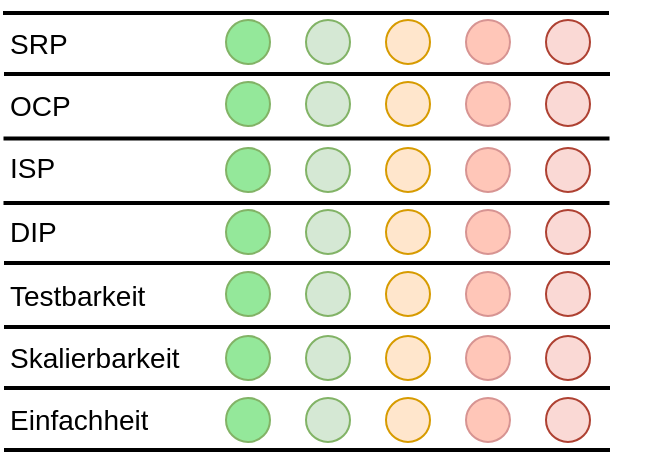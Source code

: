 <mxfile version="15.4.0" type="device"><diagram id="z1pLs8sJM88CfJQa4Bx2" name="Page-1"><mxGraphModel dx="666" dy="688" grid="1" gridSize="10" guides="1" tooltips="1" connect="1" arrows="1" fold="1" page="1" pageScale="1" pageWidth="1169" pageHeight="827" math="0" shadow="0"><root><mxCell id="0"/><mxCell id="1" parent="0"/><mxCell id="KfSQvHBZy1Jdddclp56z-10" value="" style="shape=table;startSize=0;container=1;collapsible=0;childLayout=tableLayout;fontStyle=1;align=center;pointerEvents=1;fontSize=18;fillColor=none;strokeColor=none;" parent="1" vertex="1"><mxGeometry x="350" y="90" width="320" height="220" as="geometry"/></mxCell><mxCell id="KfSQvHBZy1Jdddclp56z-27" style="shape=partialRectangle;html=1;whiteSpace=wrap;collapsible=0;dropTarget=0;pointerEvents=0;fillColor=none;top=0;left=0;bottom=0;right=0;points=[[0,0.5],[1,0.5]];portConstraint=eastwest;fontSize=22;strokeColor=none;" parent="KfSQvHBZy1Jdddclp56z-10" vertex="1"><mxGeometry width="320" height="32" as="geometry"/></mxCell><mxCell id="KfSQvHBZy1Jdddclp56z-28" value="SRP" style="shape=partialRectangle;html=1;whiteSpace=wrap;connectable=0;fillColor=none;top=0;left=0;bottom=0;right=0;overflow=hidden;pointerEvents=1;fontSize=14;align=left;" parent="KfSQvHBZy1Jdddclp56z-27" vertex="1"><mxGeometry width="100" height="32" as="geometry"><mxRectangle width="100" height="32" as="alternateBounds"/></mxGeometry></mxCell><mxCell id="KfSQvHBZy1Jdddclp56z-29" style="shape=partialRectangle;html=1;whiteSpace=wrap;connectable=0;fillColor=none;top=0;left=0;bottom=0;right=0;overflow=hidden;pointerEvents=1;fontSize=22;" parent="KfSQvHBZy1Jdddclp56z-27" vertex="1"><mxGeometry x="100" width="220" height="32" as="geometry"><mxRectangle width="220" height="32" as="alternateBounds"/></mxGeometry></mxCell><mxCell id="KfSQvHBZy1Jdddclp56z-23" style="shape=partialRectangle;html=1;whiteSpace=wrap;collapsible=0;dropTarget=0;pointerEvents=0;fillColor=none;top=0;left=0;bottom=0;right=0;points=[[0,0.5],[1,0.5]];portConstraint=eastwest;fontSize=22;strokeColor=none;" parent="KfSQvHBZy1Jdddclp56z-10" vertex="1"><mxGeometry y="32" width="320" height="30" as="geometry"/></mxCell><mxCell id="KfSQvHBZy1Jdddclp56z-24" value="OCP" style="shape=partialRectangle;html=1;whiteSpace=wrap;connectable=0;fillColor=none;top=0;left=0;bottom=0;right=0;overflow=hidden;pointerEvents=1;fontSize=14;align=left;" parent="KfSQvHBZy1Jdddclp56z-23" vertex="1"><mxGeometry width="100" height="30" as="geometry"><mxRectangle width="100" height="30" as="alternateBounds"/></mxGeometry></mxCell><mxCell id="KfSQvHBZy1Jdddclp56z-25" style="shape=partialRectangle;html=1;whiteSpace=wrap;connectable=0;fillColor=none;top=0;left=0;bottom=0;right=0;overflow=hidden;pointerEvents=1;fontSize=22;strokeColor=default;" parent="KfSQvHBZy1Jdddclp56z-23" vertex="1"><mxGeometry x="100" width="220" height="30" as="geometry"><mxRectangle width="220" height="30" as="alternateBounds"/></mxGeometry></mxCell><mxCell id="KfSQvHBZy1Jdddclp56z-11" value="" style="shape=partialRectangle;html=1;whiteSpace=wrap;collapsible=0;dropTarget=0;pointerEvents=0;fillColor=none;top=0;left=0;bottom=0;right=0;points=[[0,0.5],[1,0.5]];portConstraint=eastwest;fontSize=22;" parent="KfSQvHBZy1Jdddclp56z-10" vertex="1"><mxGeometry y="62" width="320" height="32" as="geometry"/></mxCell><mxCell id="KfSQvHBZy1Jdddclp56z-12" value="ISP" style="shape=partialRectangle;html=1;whiteSpace=wrap;connectable=0;fillColor=none;top=0;left=0;bottom=0;right=0;overflow=hidden;pointerEvents=1;fontSize=14;align=left;" parent="KfSQvHBZy1Jdddclp56z-11" vertex="1"><mxGeometry width="100" height="32" as="geometry"><mxRectangle width="100" height="32" as="alternateBounds"/></mxGeometry></mxCell><mxCell id="KfSQvHBZy1Jdddclp56z-13" value="" style="shape=partialRectangle;html=1;whiteSpace=wrap;connectable=0;fillColor=none;top=0;left=0;bottom=0;right=0;overflow=hidden;pointerEvents=1;fontSize=22;" parent="KfSQvHBZy1Jdddclp56z-11" vertex="1"><mxGeometry x="100" width="220" height="32" as="geometry"><mxRectangle width="220" height="32" as="alternateBounds"/></mxGeometry></mxCell><mxCell id="KfSQvHBZy1Jdddclp56z-15" value="" style="shape=partialRectangle;html=1;whiteSpace=wrap;collapsible=0;dropTarget=0;pointerEvents=0;fillColor=none;top=0;left=0;bottom=0;right=0;points=[[0,0.5],[1,0.5]];portConstraint=eastwest;fontSize=22;" parent="KfSQvHBZy1Jdddclp56z-10" vertex="1"><mxGeometry y="94" width="320" height="32" as="geometry"/></mxCell><mxCell id="KfSQvHBZy1Jdddclp56z-16" value="DIP" style="shape=partialRectangle;html=1;whiteSpace=wrap;connectable=0;fillColor=none;top=0;left=0;bottom=0;right=0;overflow=hidden;pointerEvents=1;fontSize=14;align=left;" parent="KfSQvHBZy1Jdddclp56z-15" vertex="1"><mxGeometry width="100" height="32" as="geometry"><mxRectangle width="100" height="32" as="alternateBounds"/></mxGeometry></mxCell><mxCell id="KfSQvHBZy1Jdddclp56z-17" value="" style="shape=partialRectangle;html=1;whiteSpace=wrap;connectable=0;fillColor=none;top=0;left=0;bottom=0;right=0;overflow=hidden;pointerEvents=1;fontSize=22;" parent="KfSQvHBZy1Jdddclp56z-15" vertex="1"><mxGeometry x="100" width="220" height="32" as="geometry"><mxRectangle width="220" height="32" as="alternateBounds"/></mxGeometry></mxCell><mxCell id="KfSQvHBZy1Jdddclp56z-19" value="" style="shape=partialRectangle;html=1;whiteSpace=wrap;collapsible=0;dropTarget=0;pointerEvents=0;fillColor=none;top=0;left=0;bottom=0;right=0;points=[[0,0.5],[1,0.5]];portConstraint=eastwest;fontSize=22;" parent="KfSQvHBZy1Jdddclp56z-10" vertex="1"><mxGeometry y="126" width="320" height="32" as="geometry"/></mxCell><mxCell id="KfSQvHBZy1Jdddclp56z-20" value="Testbarkeit" style="shape=partialRectangle;html=1;whiteSpace=wrap;connectable=0;fillColor=none;top=0;left=0;bottom=0;right=0;overflow=hidden;pointerEvents=1;fontSize=14;align=left;strokeColor=none;" parent="KfSQvHBZy1Jdddclp56z-19" vertex="1"><mxGeometry width="100" height="32" as="geometry"><mxRectangle width="100" height="32" as="alternateBounds"/></mxGeometry></mxCell><mxCell id="KfSQvHBZy1Jdddclp56z-21" value="" style="shape=partialRectangle;html=1;whiteSpace=wrap;connectable=0;fillColor=none;top=0;left=0;bottom=0;right=0;overflow=hidden;pointerEvents=1;fontSize=22;" parent="KfSQvHBZy1Jdddclp56z-19" vertex="1"><mxGeometry x="100" width="220" height="32" as="geometry"><mxRectangle width="220" height="32" as="alternateBounds"/></mxGeometry></mxCell><mxCell id="KfSQvHBZy1Jdddclp56z-31" style="shape=partialRectangle;html=1;whiteSpace=wrap;collapsible=0;dropTarget=0;pointerEvents=0;fillColor=none;top=0;left=0;bottom=0;right=0;points=[[0,0.5],[1,0.5]];portConstraint=eastwest;fontSize=22;" parent="KfSQvHBZy1Jdddclp56z-10" vertex="1"><mxGeometry y="158" width="320" height="30" as="geometry"/></mxCell><mxCell id="KfSQvHBZy1Jdddclp56z-32" value="Skalierbarkeit" style="shape=partialRectangle;html=1;whiteSpace=wrap;connectable=0;fillColor=none;top=0;left=0;bottom=0;right=0;overflow=hidden;pointerEvents=1;fontSize=14;align=left;" parent="KfSQvHBZy1Jdddclp56z-31" vertex="1"><mxGeometry width="100" height="30" as="geometry"><mxRectangle width="100" height="30" as="alternateBounds"/></mxGeometry></mxCell><mxCell id="KfSQvHBZy1Jdddclp56z-33" value="" style="shape=partialRectangle;html=1;whiteSpace=wrap;connectable=0;fillColor=none;top=0;left=0;bottom=0;right=0;overflow=hidden;pointerEvents=1;fontSize=22;" parent="KfSQvHBZy1Jdddclp56z-31" vertex="1"><mxGeometry x="100" width="220" height="30" as="geometry"><mxRectangle width="220" height="30" as="alternateBounds"/></mxGeometry></mxCell><mxCell id="KfSQvHBZy1Jdddclp56z-35" style="shape=partialRectangle;html=1;whiteSpace=wrap;collapsible=0;dropTarget=0;pointerEvents=0;fillColor=none;top=0;left=0;bottom=0;right=0;points=[[0,0.5],[1,0.5]];portConstraint=eastwest;fontSize=22;" parent="KfSQvHBZy1Jdddclp56z-10" vertex="1"><mxGeometry y="188" width="320" height="32" as="geometry"/></mxCell><mxCell id="KfSQvHBZy1Jdddclp56z-36" value="Einfachheit" style="shape=partialRectangle;html=1;whiteSpace=wrap;connectable=0;fillColor=none;top=0;left=0;bottom=0;right=0;overflow=hidden;pointerEvents=1;fontSize=14;align=left;" parent="KfSQvHBZy1Jdddclp56z-35" vertex="1"><mxGeometry width="100" height="32" as="geometry"><mxRectangle width="100" height="32" as="alternateBounds"/></mxGeometry></mxCell><mxCell id="KfSQvHBZy1Jdddclp56z-37" value="" style="shape=partialRectangle;html=1;whiteSpace=wrap;connectable=0;fillColor=none;top=0;left=0;bottom=0;right=0;overflow=hidden;pointerEvents=1;fontSize=22;" parent="KfSQvHBZy1Jdddclp56z-35" vertex="1"><mxGeometry x="100" width="220" height="32" as="geometry"><mxRectangle width="220" height="32" as="alternateBounds"/></mxGeometry></mxCell><mxCell id="KfSQvHBZy1Jdddclp56z-46" value="" style="ellipse;whiteSpace=wrap;html=1;aspect=fixed;fontSize=22;align=left;fillColor=#ffe6cc;strokeColor=#D79B00;" parent="1" vertex="1"><mxGeometry x="540" y="94" width="22" height="22" as="geometry"/></mxCell><mxCell id="KfSQvHBZy1Jdddclp56z-73" value="" style="ellipse;whiteSpace=wrap;html=1;aspect=fixed;fontSize=22;align=left;fillColor=#fad9d5;strokeColor=#ae4132;" parent="1" vertex="1"><mxGeometry x="620" y="94" width="22" height="22" as="geometry"/></mxCell><mxCell id="qqmLnQjEMz5QAXoTro43-1" value="" style="ellipse;whiteSpace=wrap;html=1;aspect=fixed;fontSize=22;align=left;fillColor=#d5e8d4;strokeColor=#82b366;" parent="1" vertex="1"><mxGeometry x="500" y="94" width="22" height="22" as="geometry"/></mxCell><mxCell id="Oo2BFlZ4j8P9Ha4qeskb-5" value="" style="ellipse;whiteSpace=wrap;html=1;aspect=fixed;fontSize=22;align=left;fillColor=#FFC6B8;strokeColor=#D79492;" parent="1" vertex="1"><mxGeometry x="580" y="94" width="22" height="22" as="geometry"/></mxCell><mxCell id="Oo2BFlZ4j8P9Ha4qeskb-14" value="" style="ellipse;whiteSpace=wrap;html=1;aspect=fixed;fontSize=22;align=left;fillColor=#94E89A;strokeColor=#82b366;" parent="1" vertex="1"><mxGeometry x="460" y="94" width="22" height="22" as="geometry"/></mxCell><mxCell id="eXJmdoFjvovPzLHeZY15-1" value="" style="ellipse;whiteSpace=wrap;html=1;aspect=fixed;fontSize=22;align=left;fillColor=#ffe6cc;strokeColor=#D79B00;" vertex="1" parent="1"><mxGeometry x="540" y="125" width="22" height="22" as="geometry"/></mxCell><mxCell id="eXJmdoFjvovPzLHeZY15-2" value="" style="ellipse;whiteSpace=wrap;html=1;aspect=fixed;fontSize=22;align=left;fillColor=#fad9d5;strokeColor=#ae4132;" vertex="1" parent="1"><mxGeometry x="620" y="125" width="22" height="22" as="geometry"/></mxCell><mxCell id="eXJmdoFjvovPzLHeZY15-3" value="" style="ellipse;whiteSpace=wrap;html=1;aspect=fixed;fontSize=22;align=left;fillColor=#d5e8d4;strokeColor=#82b366;" vertex="1" parent="1"><mxGeometry x="500" y="125" width="22" height="22" as="geometry"/></mxCell><mxCell id="eXJmdoFjvovPzLHeZY15-4" value="" style="ellipse;whiteSpace=wrap;html=1;aspect=fixed;fontSize=22;align=left;fillColor=#FFC6B8;strokeColor=#D79492;" vertex="1" parent="1"><mxGeometry x="580" y="125" width="22" height="22" as="geometry"/></mxCell><mxCell id="eXJmdoFjvovPzLHeZY15-5" value="" style="ellipse;whiteSpace=wrap;html=1;aspect=fixed;fontSize=22;align=left;fillColor=#94E89A;strokeColor=#82b366;" vertex="1" parent="1"><mxGeometry x="460" y="125" width="22" height="22" as="geometry"/></mxCell><mxCell id="eXJmdoFjvovPzLHeZY15-6" value="" style="ellipse;whiteSpace=wrap;html=1;aspect=fixed;fontSize=22;align=left;fillColor=#ffe6cc;strokeColor=#D79B00;" vertex="1" parent="1"><mxGeometry x="540" y="158" width="22" height="22" as="geometry"/></mxCell><mxCell id="eXJmdoFjvovPzLHeZY15-7" value="" style="ellipse;whiteSpace=wrap;html=1;aspect=fixed;fontSize=22;align=left;fillColor=#fad9d5;strokeColor=#ae4132;" vertex="1" parent="1"><mxGeometry x="620" y="158" width="22" height="22" as="geometry"/></mxCell><mxCell id="eXJmdoFjvovPzLHeZY15-8" value="" style="ellipse;whiteSpace=wrap;html=1;aspect=fixed;fontSize=22;align=left;fillColor=#d5e8d4;strokeColor=#82b366;" vertex="1" parent="1"><mxGeometry x="500" y="158" width="22" height="22" as="geometry"/></mxCell><mxCell id="eXJmdoFjvovPzLHeZY15-9" value="" style="ellipse;whiteSpace=wrap;html=1;aspect=fixed;fontSize=22;align=left;fillColor=#FFC6B8;strokeColor=#D79492;" vertex="1" parent="1"><mxGeometry x="580" y="158" width="22" height="22" as="geometry"/></mxCell><mxCell id="eXJmdoFjvovPzLHeZY15-10" value="" style="ellipse;whiteSpace=wrap;html=1;aspect=fixed;fontSize=22;align=left;fillColor=#94E89A;strokeColor=#82b366;" vertex="1" parent="1"><mxGeometry x="460" y="158" width="22" height="22" as="geometry"/></mxCell><mxCell id="eXJmdoFjvovPzLHeZY15-11" value="" style="ellipse;whiteSpace=wrap;html=1;aspect=fixed;fontSize=22;align=left;fillColor=#ffe6cc;strokeColor=#D79B00;" vertex="1" parent="1"><mxGeometry x="540" y="189" width="22" height="22" as="geometry"/></mxCell><mxCell id="eXJmdoFjvovPzLHeZY15-12" value="" style="ellipse;whiteSpace=wrap;html=1;aspect=fixed;fontSize=22;align=left;fillColor=#fad9d5;strokeColor=#ae4132;" vertex="1" parent="1"><mxGeometry x="620" y="189" width="22" height="22" as="geometry"/></mxCell><mxCell id="eXJmdoFjvovPzLHeZY15-13" value="" style="ellipse;whiteSpace=wrap;html=1;aspect=fixed;fontSize=22;align=left;fillColor=#d5e8d4;strokeColor=#82b366;" vertex="1" parent="1"><mxGeometry x="500" y="189" width="22" height="22" as="geometry"/></mxCell><mxCell id="eXJmdoFjvovPzLHeZY15-14" value="" style="ellipse;whiteSpace=wrap;html=1;aspect=fixed;fontSize=22;align=left;fillColor=#FFC6B8;strokeColor=#D79492;" vertex="1" parent="1"><mxGeometry x="580" y="189" width="22" height="22" as="geometry"/></mxCell><mxCell id="eXJmdoFjvovPzLHeZY15-15" value="" style="ellipse;whiteSpace=wrap;html=1;aspect=fixed;fontSize=22;align=left;fillColor=#94E89A;strokeColor=#82b366;" vertex="1" parent="1"><mxGeometry x="460" y="189" width="22" height="22" as="geometry"/></mxCell><mxCell id="eXJmdoFjvovPzLHeZY15-16" value="" style="ellipse;whiteSpace=wrap;html=1;aspect=fixed;fontSize=22;align=left;fillColor=#ffe6cc;strokeColor=#D79B00;" vertex="1" parent="1"><mxGeometry x="540" y="220" width="22" height="22" as="geometry"/></mxCell><mxCell id="eXJmdoFjvovPzLHeZY15-17" value="" style="ellipse;whiteSpace=wrap;html=1;aspect=fixed;fontSize=22;align=left;fillColor=#fad9d5;strokeColor=#ae4132;" vertex="1" parent="1"><mxGeometry x="620" y="220" width="22" height="22" as="geometry"/></mxCell><mxCell id="eXJmdoFjvovPzLHeZY15-18" value="" style="ellipse;whiteSpace=wrap;html=1;aspect=fixed;fontSize=22;align=left;fillColor=#d5e8d4;strokeColor=#82b366;" vertex="1" parent="1"><mxGeometry x="500" y="220" width="22" height="22" as="geometry"/></mxCell><mxCell id="eXJmdoFjvovPzLHeZY15-19" value="" style="ellipse;whiteSpace=wrap;html=1;aspect=fixed;fontSize=22;align=left;fillColor=#FFC6B8;strokeColor=#D79492;" vertex="1" parent="1"><mxGeometry x="580" y="220" width="22" height="22" as="geometry"/></mxCell><mxCell id="eXJmdoFjvovPzLHeZY15-20" value="" style="ellipse;whiteSpace=wrap;html=1;aspect=fixed;fontSize=22;align=left;fillColor=#94E89A;strokeColor=#82b366;" vertex="1" parent="1"><mxGeometry x="460" y="220" width="22" height="22" as="geometry"/></mxCell><mxCell id="eXJmdoFjvovPzLHeZY15-21" value="" style="ellipse;whiteSpace=wrap;html=1;aspect=fixed;fontSize=22;align=left;fillColor=#ffe6cc;strokeColor=#D79B00;" vertex="1" parent="1"><mxGeometry x="540" y="252" width="22" height="22" as="geometry"/></mxCell><mxCell id="eXJmdoFjvovPzLHeZY15-22" value="" style="ellipse;whiteSpace=wrap;html=1;aspect=fixed;fontSize=22;align=left;fillColor=#fad9d5;strokeColor=#ae4132;" vertex="1" parent="1"><mxGeometry x="620" y="252" width="22" height="22" as="geometry"/></mxCell><mxCell id="eXJmdoFjvovPzLHeZY15-23" value="" style="ellipse;whiteSpace=wrap;html=1;aspect=fixed;fontSize=22;align=left;fillColor=#d5e8d4;strokeColor=#82b366;" vertex="1" parent="1"><mxGeometry x="500" y="252" width="22" height="22" as="geometry"/></mxCell><mxCell id="eXJmdoFjvovPzLHeZY15-24" value="" style="ellipse;whiteSpace=wrap;html=1;aspect=fixed;fontSize=22;align=left;fillColor=#FFC6B8;strokeColor=#D79492;" vertex="1" parent="1"><mxGeometry x="580" y="252" width="22" height="22" as="geometry"/></mxCell><mxCell id="eXJmdoFjvovPzLHeZY15-25" value="" style="ellipse;whiteSpace=wrap;html=1;aspect=fixed;fontSize=22;align=left;fillColor=#94E89A;strokeColor=#82b366;" vertex="1" parent="1"><mxGeometry x="460" y="252" width="22" height="22" as="geometry"/></mxCell><mxCell id="eXJmdoFjvovPzLHeZY15-26" value="" style="ellipse;whiteSpace=wrap;html=1;aspect=fixed;fontSize=22;align=left;fillColor=#ffe6cc;strokeColor=#D79B00;" vertex="1" parent="1"><mxGeometry x="540" y="283" width="22" height="22" as="geometry"/></mxCell><mxCell id="eXJmdoFjvovPzLHeZY15-27" value="" style="ellipse;whiteSpace=wrap;html=1;aspect=fixed;fontSize=22;align=left;fillColor=#fad9d5;strokeColor=#ae4132;" vertex="1" parent="1"><mxGeometry x="620" y="283" width="22" height="22" as="geometry"/></mxCell><mxCell id="eXJmdoFjvovPzLHeZY15-28" value="" style="ellipse;whiteSpace=wrap;html=1;aspect=fixed;fontSize=22;align=left;fillColor=#d5e8d4;strokeColor=#82b366;" vertex="1" parent="1"><mxGeometry x="500" y="283" width="22" height="22" as="geometry"/></mxCell><mxCell id="eXJmdoFjvovPzLHeZY15-29" value="" style="ellipse;whiteSpace=wrap;html=1;aspect=fixed;fontSize=22;align=left;fillColor=#FFC6B8;strokeColor=#D79492;" vertex="1" parent="1"><mxGeometry x="580" y="283" width="22" height="22" as="geometry"/></mxCell><mxCell id="eXJmdoFjvovPzLHeZY15-30" value="" style="ellipse;whiteSpace=wrap;html=1;aspect=fixed;fontSize=22;align=left;fillColor=#94E89A;strokeColor=#82b366;" vertex="1" parent="1"><mxGeometry x="460" y="283" width="22" height="22" as="geometry"/></mxCell><mxCell id="eXJmdoFjvovPzLHeZY15-31" value="" style="line;strokeWidth=2;direction=south;html=1;rotation=90;" vertex="1" parent="1"><mxGeometry x="495.5" y="-30.5" width="10" height="303" as="geometry"/></mxCell><mxCell id="eXJmdoFjvovPzLHeZY15-32" value="" style="line;strokeWidth=2;direction=south;html=1;rotation=90;" vertex="1" parent="1"><mxGeometry x="495.25" y="1.75" width="10" height="303" as="geometry"/></mxCell><mxCell id="eXJmdoFjvovPzLHeZY15-33" value="" style="line;strokeWidth=2;direction=south;html=1;rotation=90;" vertex="1" parent="1"><mxGeometry x="495.25" y="34" width="10" height="303" as="geometry"/></mxCell><mxCell id="eXJmdoFjvovPzLHeZY15-34" value="" style="line;strokeWidth=2;direction=south;html=1;rotation=90;" vertex="1" parent="1"><mxGeometry x="495.5" y="64" width="10" height="303" as="geometry"/></mxCell><mxCell id="eXJmdoFjvovPzLHeZY15-35" value="" style="line;strokeWidth=2;direction=south;html=1;rotation=90;" vertex="1" parent="1"><mxGeometry x="495.5" y="96" width="10" height="303" as="geometry"/></mxCell><mxCell id="eXJmdoFjvovPzLHeZY15-36" value="" style="line;strokeWidth=2;direction=south;html=1;rotation=90;" vertex="1" parent="1"><mxGeometry x="495.5" y="126.5" width="10" height="303" as="geometry"/></mxCell><mxCell id="eXJmdoFjvovPzLHeZY15-37" value="" style="line;strokeWidth=2;direction=south;html=1;rotation=90;" vertex="1" parent="1"><mxGeometry x="495.5" y="157.5" width="10" height="303" as="geometry"/></mxCell><mxCell id="eXJmdoFjvovPzLHeZY15-38" value="" style="line;strokeWidth=2;direction=south;html=1;rotation=90;" vertex="1" parent="1"><mxGeometry x="495" y="-61" width="10" height="303" as="geometry"/></mxCell></root></mxGraphModel></diagram></mxfile>